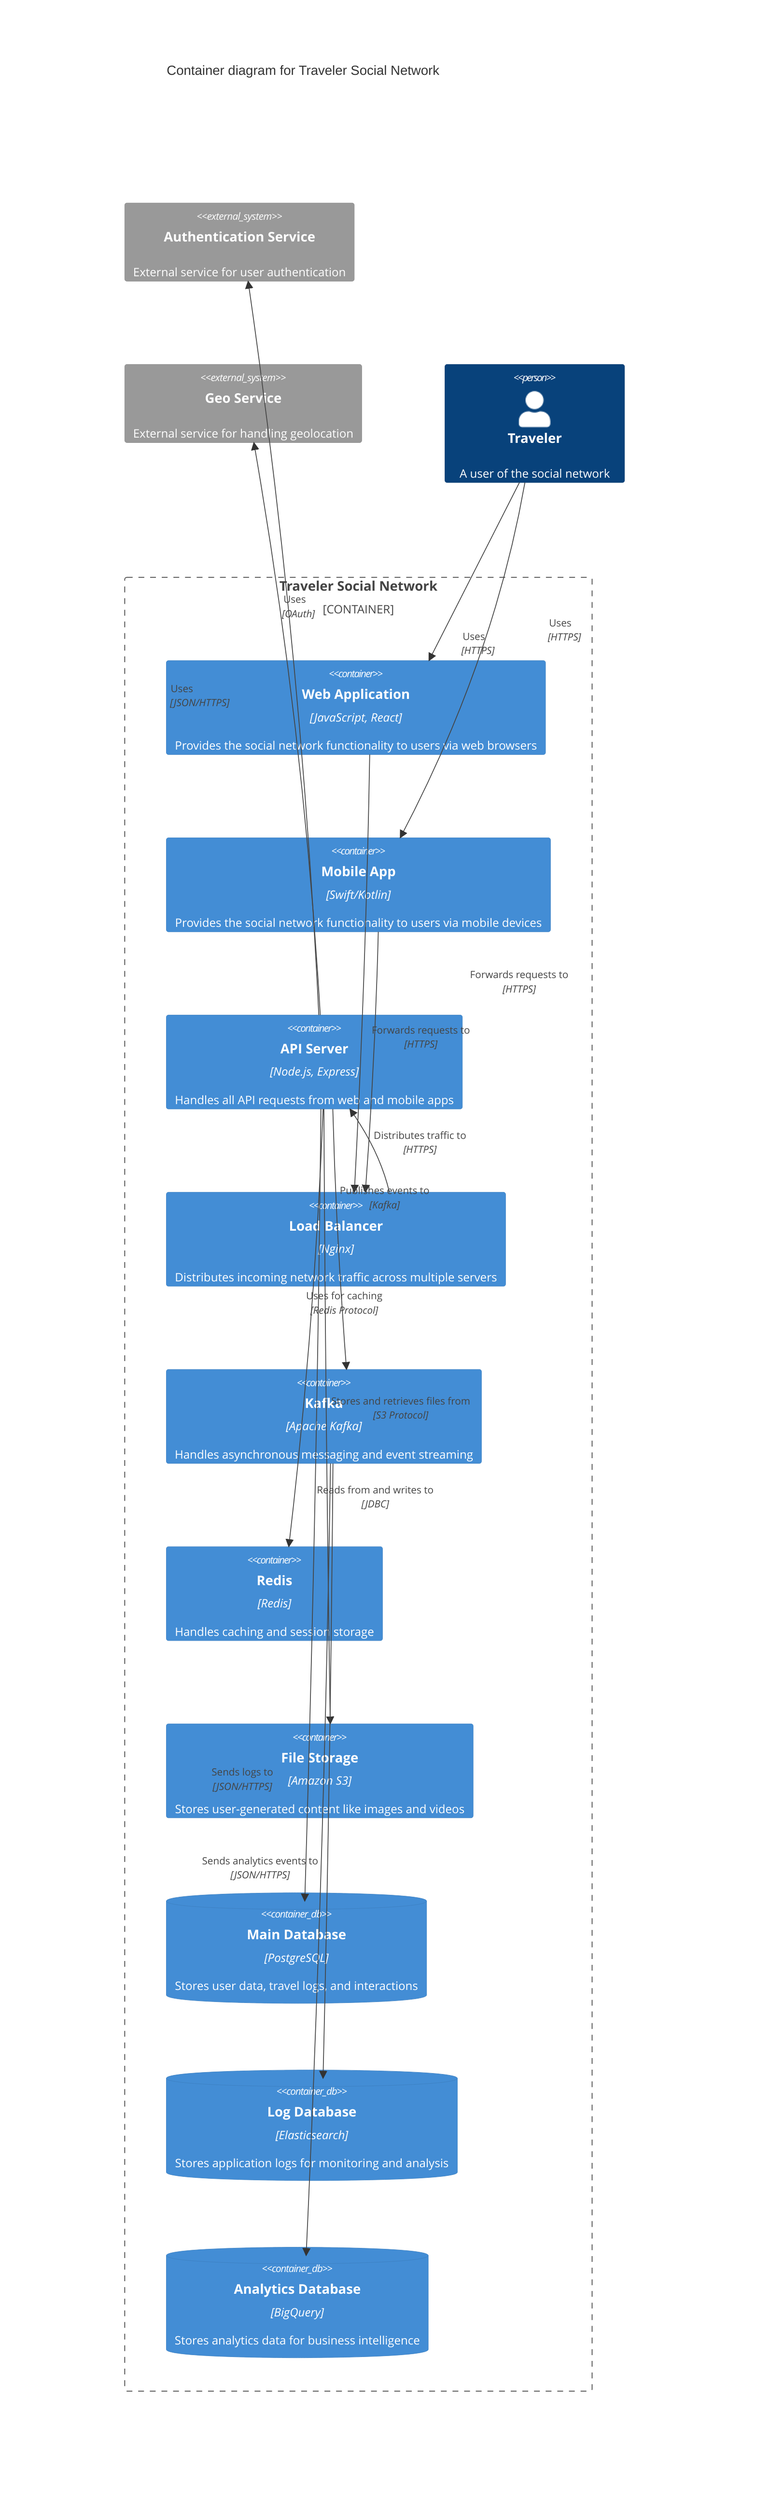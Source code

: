 C4Container
title Container diagram for Traveler Social Network

System_Ext(authService, "Authentication Service", "External service for user authentication")
System_Ext(geoService, "Geo Service", "External service for handling geolocation")
Person(traveler, "Traveler", "A user of the social network")

Container_Boundary(c1, "Traveler Social Network") {
    Container(webApp, "Web Application", "JavaScript, React", "Provides the social network functionality to users via web browsers")
    Container(mobileApp, "Mobile App", "Swift/Kotlin", "Provides the social network functionality to users via mobile devices")
    Container(api, "API Server", "Node.js, Express", "Handles all API requests from web and mobile apps")
    Container(loadBalancer, "Load Balancer", "Nginx", "Distributes incoming network traffic across multiple servers")
    Container(kafka, "Kafka", "Apache Kafka", "Handles asynchronous messaging and event streaming")
    Container(redis, "Redis", "Redis", "Handles caching and session storage")
    Container(fileStorage, "File Storage", "Amazon S3", "Stores user-generated content like images and videos")
    ContainerDb(mainDatabase, "Main Database", "PostgreSQL", "Stores user data, travel logs, and interactions")
    ContainerDb(logDatabase, "Log Database", "Elasticsearch", "Stores application logs for monitoring and analysis")
    ContainerDb(analyticsDatabase, "Analytics Database", "BigQuery", "Stores analytics data for business intelligence")
}

Rel(traveler, webApp, "Uses", "HTTPS")
Rel(traveler, mobileApp, "Uses", "HTTPS")
Rel(webApp, loadBalancer, "Forwards requests to", "HTTPS")
Rel(mobileApp, loadBalancer, "Forwards requests to", "HTTPS")
Rel(loadBalancer, api, "Distributes traffic to", "HTTPS")
Rel(api, mainDatabase, "Reads from and writes to", "JDBC")
Rel(api, kafka, "Publishes events to", "Kafka")
Rel(api, redis, "Uses for caching", "Redis Protocol")
Rel(api, authService, "Uses", "OAuth")
Rel(api, geoService, "Uses", "JSON/HTTPS")
Rel(api, fileStorage, "Stores and retrieves files from", "S3 Protocol")
Rel(kafka, logDatabase, "Sends logs to", "JSON/HTTPS")
Rel(kafka, analyticsDatabase, "Sends analytics events to", "JSON/HTTPS")

UpdateRelStyle(traveler, webApp, $offsetY="60", $offsetX="90")
UpdateRelStyle(traveler, mobileApp, $offsetY="-30")
UpdateRelStyle(webApp, loadBalancer, $offsetX="130")
UpdateRelStyle(mobileApp, loadBalancer, $offsetY="-40")
UpdateRelStyle(loadBalancer, api, $offsetY="-20", $offsetX="5")
UpdateRelStyle(api, mainDatabase, $offsetY="-20", $offsetX="5")
UpdateRelStyle(api, kafka, $offsetY="-60")
UpdateRelStyle(api, redis, $offsetY="-40")
UpdateRelStyle(api, authService, $offsetY="-60")
UpdateRelStyle(api, geoService, $offsetY="-50", $offsetX="-140")
UpdateRelStyle(api, fileStorage, $offsetY="-20", $offsetX="5")
UpdateRelStyle(kafka, logDatabase, $offsetX="-140")
UpdateRelStyle(kafka, analyticsDatabase, $offsetX="-140")